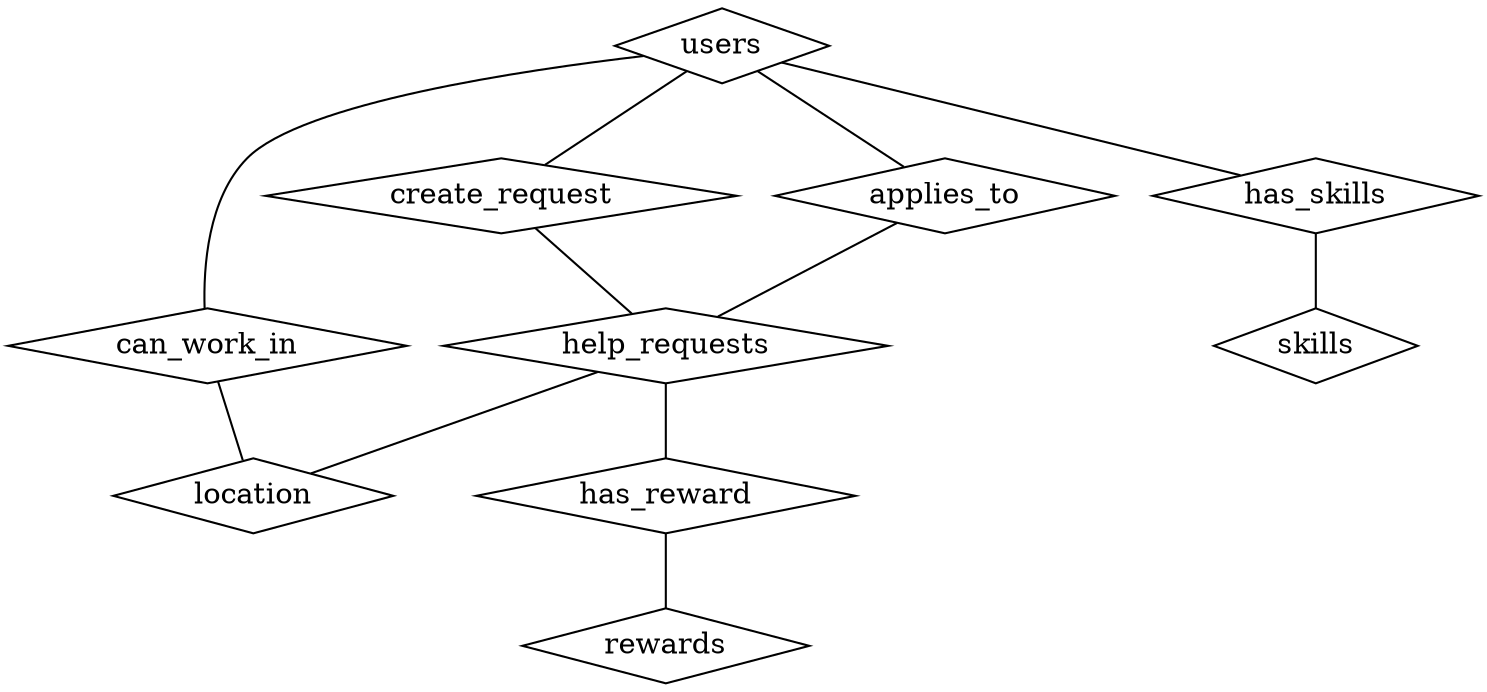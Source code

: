 graph G {

    /**
     * Tables and attributes def
     */
	"users" [shape=diamond];
	"help_requests" [shape=diamond];
	"location" [shape=diamond];
	"rewards" [shape=diamond];
    "skills" [shape=diamond];

	"can_work_in" [shape=diamond];
	"create_request" [shape=diamond];
    "applies_to" [shape=diamond]; 
	"has_skills" [shape=diamond];
    "has_reward" [shape=diamond];
    
    /**
     *  Relations between tables
     */
    "users" -- "create_request";
    "create_request" -- "help_requests";
    "users" -- "applies_to";
    "applies_to" -- "help_requests";
    "help_requests" -- "has_reward";
    "help_requests" -- "location";
    "has_reward" --  "rewards";
    "users" -- "can_work_in";
    "can_work_in" -- "location";
    "users" -- "has_skills";
    "has_skills" -- "skills";
    
}
